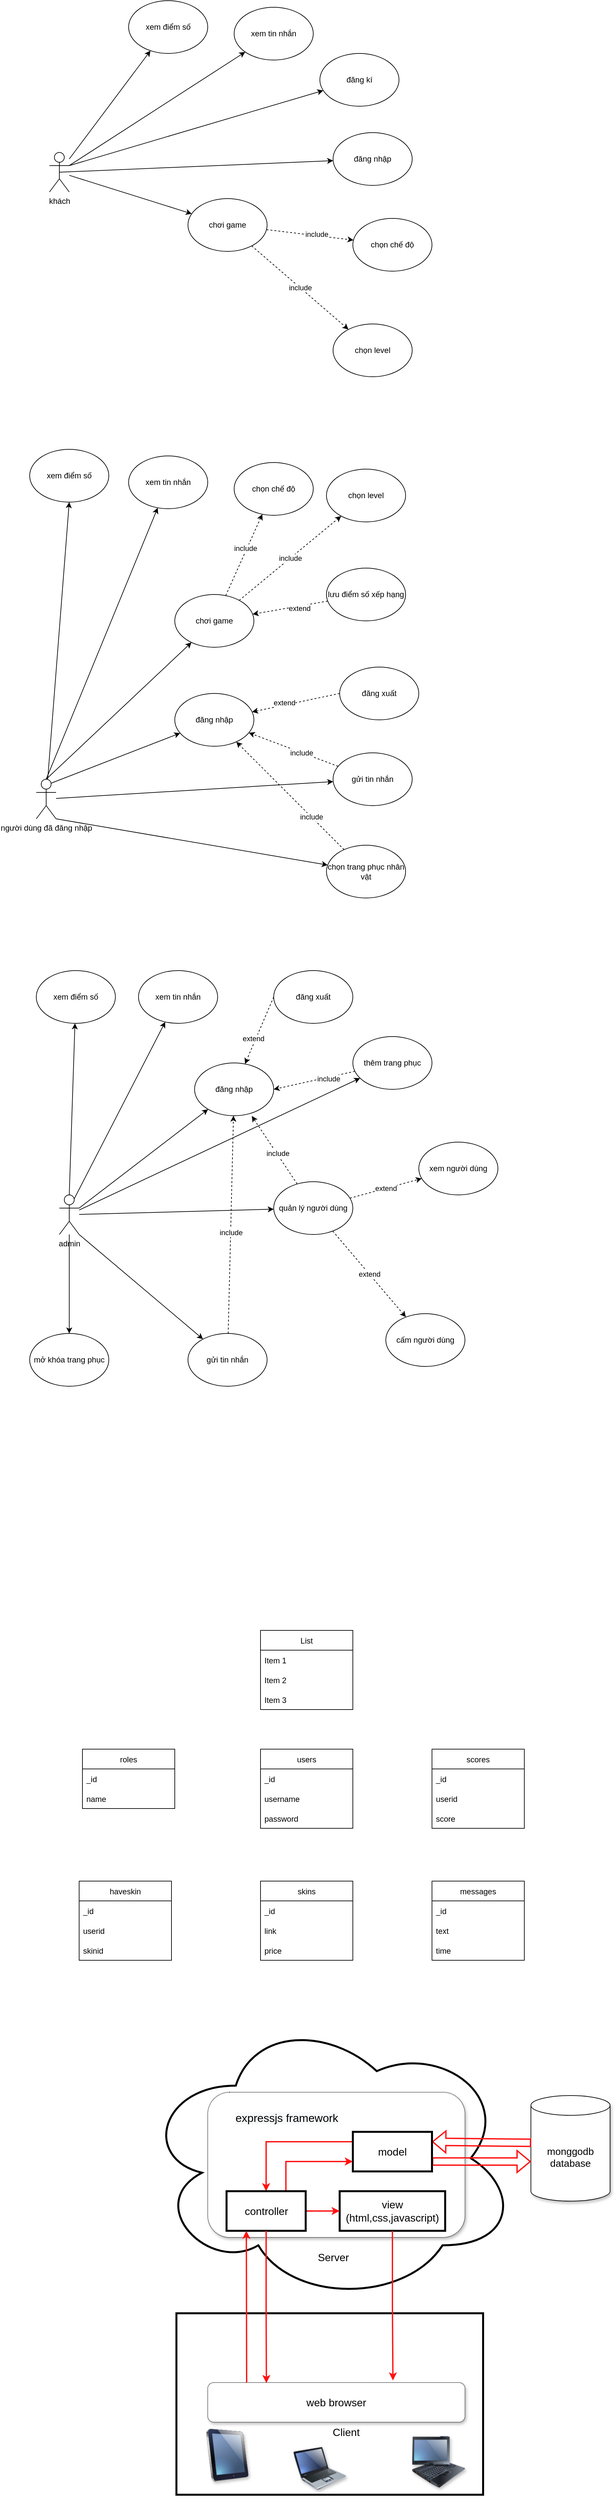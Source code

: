 <mxfile version="16.5.1" type="device"><diagram id="EzR4IWal3V1Phd0dr_aI" name="Page-1"><mxGraphModel dx="1038" dy="649" grid="1" gridSize="10" guides="1" tooltips="1" connect="1" arrows="1" fold="1" page="1" pageScale="1" pageWidth="850" pageHeight="1100" math="0" shadow="0"><root><mxCell id="0"/><mxCell id="1" parent="0"/><mxCell id="IULtdugP7PvpKlJfFNnH-9" style="rounded=0;orthogonalLoop=1;jettySize=auto;html=1;" parent="1" source="IULtdugP7PvpKlJfFNnH-1" target="IULtdugP7PvpKlJfFNnH-7" edge="1"><mxGeometry relative="1" as="geometry"/></mxCell><mxCell id="IULtdugP7PvpKlJfFNnH-32" style="edgeStyle=none;rounded=0;orthogonalLoop=1;jettySize=auto;html=1;exitX=1;exitY=0.333;exitDx=0;exitDy=0;exitPerimeter=0;endArrow=classic;endFill=1;" parent="1" source="IULtdugP7PvpKlJfFNnH-1" target="IULtdugP7PvpKlJfFNnH-31" edge="1"><mxGeometry relative="1" as="geometry"/></mxCell><mxCell id="IULtdugP7PvpKlJfFNnH-37" value="" style="edgeStyle=none;rounded=0;orthogonalLoop=1;jettySize=auto;html=1;endArrow=classic;endFill=1;" parent="1" source="IULtdugP7PvpKlJfFNnH-1" target="IULtdugP7PvpKlJfFNnH-5" edge="1"><mxGeometry relative="1" as="geometry"/></mxCell><mxCell id="IULtdugP7PvpKlJfFNnH-59" style="edgeStyle=none;rounded=0;orthogonalLoop=1;jettySize=auto;html=1;exitX=1;exitY=0.333;exitDx=0;exitDy=0;exitPerimeter=0;endArrow=classic;endFill=1;" parent="1" source="IULtdugP7PvpKlJfFNnH-1" target="IULtdugP7PvpKlJfFNnH-58" edge="1"><mxGeometry relative="1" as="geometry"/></mxCell><mxCell id="IULtdugP7PvpKlJfFNnH-1" value="khách" style="shape=umlActor;verticalLabelPosition=bottom;verticalAlign=top;html=1;outlineConnect=0;" parent="1" vertex="1"><mxGeometry x="290" y="300" width="30" height="60" as="geometry"/></mxCell><mxCell id="IULtdugP7PvpKlJfFNnH-30" style="edgeStyle=none;rounded=0;orthogonalLoop=1;jettySize=auto;html=1;endArrow=classic;endFill=1;" parent="1" source="IULtdugP7PvpKlJfFNnH-2" target="IULtdugP7PvpKlJfFNnH-29" edge="1"><mxGeometry relative="1" as="geometry"/></mxCell><mxCell id="IULtdugP7PvpKlJfFNnH-40" style="edgeStyle=none;rounded=0;orthogonalLoop=1;jettySize=auto;html=1;exitX=1;exitY=1;exitDx=0;exitDy=0;exitPerimeter=0;endArrow=classic;endFill=1;" parent="1" source="IULtdugP7PvpKlJfFNnH-2" target="IULtdugP7PvpKlJfFNnH-35" edge="1"><mxGeometry relative="1" as="geometry"/></mxCell><mxCell id="IULtdugP7PvpKlJfFNnH-44" style="edgeStyle=none;rounded=0;orthogonalLoop=1;jettySize=auto;html=1;exitX=0.75;exitY=0.1;exitDx=0;exitDy=0;exitPerimeter=0;endArrow=classic;endFill=1;" parent="1" source="IULtdugP7PvpKlJfFNnH-2" target="IULtdugP7PvpKlJfFNnH-41" edge="1"><mxGeometry relative="1" as="geometry"/></mxCell><mxCell id="IULtdugP7PvpKlJfFNnH-52" style="edgeStyle=none;rounded=0;orthogonalLoop=1;jettySize=auto;html=1;exitX=0.5;exitY=0;exitDx=0;exitDy=0;exitPerimeter=0;endArrow=classic;endFill=1;" parent="1" source="IULtdugP7PvpKlJfFNnH-2" target="IULtdugP7PvpKlJfFNnH-49" edge="1"><mxGeometry relative="1" as="geometry"/></mxCell><mxCell id="IULtdugP7PvpKlJfFNnH-72" style="edgeStyle=none;rounded=0;orthogonalLoop=1;jettySize=auto;html=1;exitX=0.5;exitY=0;exitDx=0;exitDy=0;exitPerimeter=0;endArrow=classic;endFill=1;" parent="1" source="IULtdugP7PvpKlJfFNnH-2" target="IULtdugP7PvpKlJfFNnH-70" edge="1"><mxGeometry relative="1" as="geometry"/></mxCell><mxCell id="IULtdugP7PvpKlJfFNnH-73" style="edgeStyle=none;rounded=0;orthogonalLoop=1;jettySize=auto;html=1;entryX=0.5;entryY=1;entryDx=0;entryDy=0;endArrow=classic;endFill=1;" parent="1" source="IULtdugP7PvpKlJfFNnH-2" target="IULtdugP7PvpKlJfFNnH-71" edge="1"><mxGeometry relative="1" as="geometry"/></mxCell><mxCell id="IULtdugP7PvpKlJfFNnH-2" value="người dùng đã đăng nhập" style="shape=umlActor;verticalLabelPosition=bottom;verticalAlign=top;html=1;outlineConnect=0;" parent="1" vertex="1"><mxGeometry x="270" y="1250" width="30" height="60" as="geometry"/></mxCell><mxCell id="IULtdugP7PvpKlJfFNnH-25" style="edgeStyle=none;rounded=0;orthogonalLoop=1;jettySize=auto;html=1;endArrow=classic;endFill=1;dashed=1;" parent="1" source="IULtdugP7PvpKlJfFNnH-5" target="IULtdugP7PvpKlJfFNnH-15" edge="1"><mxGeometry relative="1" as="geometry"/></mxCell><mxCell id="IULtdugP7PvpKlJfFNnH-26" value="include" style="edgeLabel;html=1;align=center;verticalAlign=middle;resizable=0;points=[];" parent="IULtdugP7PvpKlJfFNnH-25" vertex="1" connectable="0"><mxGeometry x="0.146" y="2" relative="1" as="geometry"><mxPoint as="offset"/></mxGeometry></mxCell><mxCell id="IULtdugP7PvpKlJfFNnH-28" value="include" style="edgeStyle=none;rounded=0;orthogonalLoop=1;jettySize=auto;html=1;dashed=1;endArrow=classic;endFill=1;" parent="1" source="IULtdugP7PvpKlJfFNnH-5" target="IULtdugP7PvpKlJfFNnH-27" edge="1"><mxGeometry relative="1" as="geometry"/></mxCell><mxCell id="IULtdugP7PvpKlJfFNnH-5" value="chơi game" style="ellipse;whiteSpace=wrap;html=1;" parent="1" vertex="1"><mxGeometry x="500" y="370" width="120" height="80" as="geometry"/></mxCell><mxCell id="IULtdugP7PvpKlJfFNnH-6" value="đăng nhập" style="ellipse;whiteSpace=wrap;html=1;" parent="1" vertex="1"><mxGeometry x="720" y="270" width="120" height="80" as="geometry"/></mxCell><mxCell id="IULtdugP7PvpKlJfFNnH-7" value="xem điểm số" style="ellipse;whiteSpace=wrap;html=1;" parent="1" vertex="1"><mxGeometry x="410" y="70" width="120" height="80" as="geometry"/></mxCell><mxCell id="IULtdugP7PvpKlJfFNnH-12" value="" style="endArrow=classic;html=1;rounded=0;exitX=0.5;exitY=0.5;exitDx=0;exitDy=0;exitPerimeter=0;" parent="1" source="IULtdugP7PvpKlJfFNnH-1" target="IULtdugP7PvpKlJfFNnH-6" edge="1"><mxGeometry width="50" height="50" relative="1" as="geometry"><mxPoint x="400" y="350" as="sourcePoint"/><mxPoint x="450" y="300" as="targetPoint"/></mxGeometry></mxCell><mxCell id="IULtdugP7PvpKlJfFNnH-15" value="chọn chế độ" style="ellipse;whiteSpace=wrap;html=1;" parent="1" vertex="1"><mxGeometry x="750" y="400" width="120" height="80" as="geometry"/></mxCell><mxCell id="IULtdugP7PvpKlJfFNnH-27" value="chọn level" style="ellipse;whiteSpace=wrap;html=1;" parent="1" vertex="1"><mxGeometry x="720" y="560" width="120" height="80" as="geometry"/></mxCell><mxCell id="IULtdugP7PvpKlJfFNnH-66" style="edgeStyle=none;rounded=0;orthogonalLoop=1;jettySize=auto;html=1;dashed=1;endArrow=classic;endFill=1;" parent="1" source="IULtdugP7PvpKlJfFNnH-29" target="IULtdugP7PvpKlJfFNnH-41" edge="1"><mxGeometry relative="1" as="geometry"/></mxCell><mxCell id="IULtdugP7PvpKlJfFNnH-69" value="include" style="edgeLabel;html=1;align=center;verticalAlign=middle;resizable=0;points=[];" parent="IULtdugP7PvpKlJfFNnH-66" vertex="1" connectable="0"><mxGeometry x="-0.168" relative="1" as="geometry"><mxPoint as="offset"/></mxGeometry></mxCell><mxCell id="IULtdugP7PvpKlJfFNnH-29" value="gửi tin nhắn" style="ellipse;whiteSpace=wrap;html=1;" parent="1" vertex="1"><mxGeometry x="720" y="1210" width="120" height="80" as="geometry"/></mxCell><mxCell id="IULtdugP7PvpKlJfFNnH-31" value="xem tin nhắn" style="ellipse;whiteSpace=wrap;html=1;" parent="1" vertex="1"><mxGeometry x="570" y="80" width="120" height="80" as="geometry"/></mxCell><mxCell id="IULtdugP7PvpKlJfFNnH-53" style="edgeStyle=none;rounded=0;orthogonalLoop=1;jettySize=auto;html=1;endArrow=classic;endFill=1;dashed=1;" parent="1" source="IULtdugP7PvpKlJfFNnH-33" target="IULtdugP7PvpKlJfFNnH-49" edge="1"><mxGeometry relative="1" as="geometry"/></mxCell><mxCell id="IULtdugP7PvpKlJfFNnH-54" value="extend" style="edgeLabel;html=1;align=center;verticalAlign=middle;resizable=0;points=[];" parent="IULtdugP7PvpKlJfFNnH-53" vertex="1" connectable="0"><mxGeometry x="-0.242" y="3" relative="1" as="geometry"><mxPoint as="offset"/></mxGeometry></mxCell><mxCell id="IULtdugP7PvpKlJfFNnH-33" value="lưu điểm số xếp hạng" style="ellipse;whiteSpace=wrap;html=1;" parent="1" vertex="1"><mxGeometry x="710" y="930" width="120" height="80" as="geometry"/></mxCell><mxCell id="IULtdugP7PvpKlJfFNnH-67" style="edgeStyle=none;rounded=0;orthogonalLoop=1;jettySize=auto;html=1;dashed=1;endArrow=classic;endFill=1;" parent="1" source="IULtdugP7PvpKlJfFNnH-35" target="IULtdugP7PvpKlJfFNnH-41" edge="1"><mxGeometry relative="1" as="geometry"/></mxCell><mxCell id="IULtdugP7PvpKlJfFNnH-68" value="include" style="edgeLabel;html=1;align=center;verticalAlign=middle;resizable=0;points=[];" parent="IULtdugP7PvpKlJfFNnH-67" vertex="1" connectable="0"><mxGeometry x="-0.384" y="-1" relative="1" as="geometry"><mxPoint y="1" as="offset"/></mxGeometry></mxCell><mxCell id="IULtdugP7PvpKlJfFNnH-35" value="chọn trang phục nhân vật" style="ellipse;whiteSpace=wrap;html=1;" parent="1" vertex="1"><mxGeometry x="710" y="1350" width="120" height="80" as="geometry"/></mxCell><mxCell id="IULtdugP7PvpKlJfFNnH-41" value="đăng nhập" style="ellipse;whiteSpace=wrap;html=1;" parent="1" vertex="1"><mxGeometry x="480" y="1120" width="120" height="80" as="geometry"/></mxCell><mxCell id="IULtdugP7PvpKlJfFNnH-46" style="edgeStyle=none;rounded=0;orthogonalLoop=1;jettySize=auto;html=1;endArrow=classic;endFill=1;dashed=1;" parent="1" source="IULtdugP7PvpKlJfFNnH-49" target="IULtdugP7PvpKlJfFNnH-50" edge="1"><mxGeometry relative="1" as="geometry"/></mxCell><mxCell id="IULtdugP7PvpKlJfFNnH-47" value="include" style="edgeLabel;html=1;align=center;verticalAlign=middle;resizable=0;points=[];" parent="IULtdugP7PvpKlJfFNnH-46" vertex="1" connectable="0"><mxGeometry x="0.146" y="2" relative="1" as="geometry"><mxPoint as="offset"/></mxGeometry></mxCell><mxCell id="IULtdugP7PvpKlJfFNnH-48" value="include" style="edgeStyle=none;rounded=0;orthogonalLoop=1;jettySize=auto;html=1;dashed=1;endArrow=classic;endFill=1;" parent="1" source="IULtdugP7PvpKlJfFNnH-49" target="IULtdugP7PvpKlJfFNnH-51" edge="1"><mxGeometry relative="1" as="geometry"><mxPoint x="614.235" y="820.003" as="targetPoint"/></mxGeometry></mxCell><mxCell id="IULtdugP7PvpKlJfFNnH-49" value="chơi game" style="ellipse;whiteSpace=wrap;html=1;" parent="1" vertex="1"><mxGeometry x="480" y="970" width="120" height="80" as="geometry"/></mxCell><mxCell id="IULtdugP7PvpKlJfFNnH-50" value="chọn chế độ" style="ellipse;whiteSpace=wrap;html=1;" parent="1" vertex="1"><mxGeometry x="570" y="770" width="120" height="80" as="geometry"/></mxCell><mxCell id="IULtdugP7PvpKlJfFNnH-51" value="chọn level" style="ellipse;whiteSpace=wrap;html=1;" parent="1" vertex="1"><mxGeometry x="710" y="780" width="120" height="80" as="geometry"/></mxCell><mxCell id="IULtdugP7PvpKlJfFNnH-83" style="edgeStyle=none;rounded=0;orthogonalLoop=1;jettySize=auto;html=1;entryX=0.723;entryY=1.005;entryDx=0;entryDy=0;entryPerimeter=0;dashed=1;endArrow=classic;endFill=1;" parent="1" source="IULtdugP7PvpKlJfFNnH-55" target="IULtdugP7PvpKlJfFNnH-74" edge="1"><mxGeometry relative="1" as="geometry"/></mxCell><mxCell id="IULtdugP7PvpKlJfFNnH-99" value="include" style="edgeLabel;html=1;align=center;verticalAlign=middle;resizable=0;points=[];" parent="IULtdugP7PvpKlJfFNnH-83" vertex="1" connectable="0"><mxGeometry x="-0.101" y="-1" relative="1" as="geometry"><mxPoint as="offset"/></mxGeometry></mxCell><mxCell id="IULtdugP7PvpKlJfFNnH-133" value="extend" style="edgeStyle=none;rounded=0;orthogonalLoop=1;jettySize=auto;html=1;endArrow=classic;endFill=1;dashed=1;" parent="1" source="IULtdugP7PvpKlJfFNnH-55" target="IULtdugP7PvpKlJfFNnH-132" edge="1"><mxGeometry relative="1" as="geometry"/></mxCell><mxCell id="IULtdugP7PvpKlJfFNnH-134" value="extend" style="edgeStyle=none;rounded=0;orthogonalLoop=1;jettySize=auto;html=1;endArrow=classic;endFill=1;dashed=1;" parent="1" source="IULtdugP7PvpKlJfFNnH-55" target="IULtdugP7PvpKlJfFNnH-131" edge="1"><mxGeometry relative="1" as="geometry"/></mxCell><mxCell id="IULtdugP7PvpKlJfFNnH-55" value="quản lý người dùng" style="ellipse;whiteSpace=wrap;html=1;" parent="1" vertex="1"><mxGeometry x="630" y="1860" width="120" height="80" as="geometry"/></mxCell><mxCell id="IULtdugP7PvpKlJfFNnH-78" style="edgeStyle=none;rounded=0;orthogonalLoop=1;jettySize=auto;html=1;exitX=1;exitY=0.333;exitDx=0;exitDy=0;exitPerimeter=0;endArrow=classic;endFill=1;" parent="1" source="IULtdugP7PvpKlJfFNnH-56" target="IULtdugP7PvpKlJfFNnH-74" edge="1"><mxGeometry relative="1" as="geometry"/></mxCell><mxCell id="IULtdugP7PvpKlJfFNnH-79" style="edgeStyle=none;rounded=0;orthogonalLoop=1;jettySize=auto;html=1;endArrow=classic;endFill=1;" parent="1" source="IULtdugP7PvpKlJfFNnH-56" target="IULtdugP7PvpKlJfFNnH-57" edge="1"><mxGeometry relative="1" as="geometry"/></mxCell><mxCell id="IULtdugP7PvpKlJfFNnH-80" style="edgeStyle=none;rounded=0;orthogonalLoop=1;jettySize=auto;html=1;endArrow=classic;endFill=1;" parent="1" source="IULtdugP7PvpKlJfFNnH-56" target="IULtdugP7PvpKlJfFNnH-55" edge="1"><mxGeometry relative="1" as="geometry"/></mxCell><mxCell id="IULtdugP7PvpKlJfFNnH-92" style="edgeStyle=none;rounded=0;orthogonalLoop=1;jettySize=auto;html=1;exitX=0.75;exitY=0.1;exitDx=0;exitDy=0;exitPerimeter=0;endArrow=classic;endFill=1;" parent="1" source="IULtdugP7PvpKlJfFNnH-56" target="IULtdugP7PvpKlJfFNnH-90" edge="1"><mxGeometry relative="1" as="geometry"/></mxCell><mxCell id="IULtdugP7PvpKlJfFNnH-93" style="edgeStyle=none;rounded=0;orthogonalLoop=1;jettySize=auto;html=1;exitX=0.5;exitY=0;exitDx=0;exitDy=0;exitPerimeter=0;endArrow=classic;endFill=1;" parent="1" source="IULtdugP7PvpKlJfFNnH-56" target="IULtdugP7PvpKlJfFNnH-91" edge="1"><mxGeometry relative="1" as="geometry"/></mxCell><mxCell id="IULtdugP7PvpKlJfFNnH-95" style="edgeStyle=none;rounded=0;orthogonalLoop=1;jettySize=auto;html=1;exitX=1;exitY=1;exitDx=0;exitDy=0;exitPerimeter=0;endArrow=classic;endFill=1;" parent="1" source="IULtdugP7PvpKlJfFNnH-56" target="IULtdugP7PvpKlJfFNnH-94" edge="1"><mxGeometry relative="1" as="geometry"/></mxCell><mxCell id="IULtdugP7PvpKlJfFNnH-102" style="edgeStyle=none;rounded=0;orthogonalLoop=1;jettySize=auto;html=1;endArrow=classic;endFill=1;" parent="1" source="IULtdugP7PvpKlJfFNnH-56" target="IULtdugP7PvpKlJfFNnH-101" edge="1"><mxGeometry relative="1" as="geometry"/></mxCell><mxCell id="IULtdugP7PvpKlJfFNnH-56" value="admin" style="shape=umlActor;verticalLabelPosition=bottom;verticalAlign=top;html=1;outlineConnect=0;" parent="1" vertex="1"><mxGeometry x="305" y="1880" width="30" height="60" as="geometry"/></mxCell><mxCell id="IULtdugP7PvpKlJfFNnH-81" style="edgeStyle=none;rounded=0;orthogonalLoop=1;jettySize=auto;html=1;entryX=1;entryY=0.5;entryDx=0;entryDy=0;endArrow=classic;endFill=1;dashed=1;" parent="1" source="IULtdugP7PvpKlJfFNnH-57" target="IULtdugP7PvpKlJfFNnH-74" edge="1"><mxGeometry relative="1" as="geometry"/></mxCell><mxCell id="IULtdugP7PvpKlJfFNnH-82" value="include" style="edgeLabel;html=1;align=center;verticalAlign=middle;resizable=0;points=[];" parent="IULtdugP7PvpKlJfFNnH-81" vertex="1" connectable="0"><mxGeometry x="-0.342" y="2" relative="1" as="geometry"><mxPoint as="offset"/></mxGeometry></mxCell><mxCell id="IULtdugP7PvpKlJfFNnH-57" value="thêm trang phục" style="ellipse;whiteSpace=wrap;html=1;" parent="1" vertex="1"><mxGeometry x="750" y="1640" width="120" height="80" as="geometry"/></mxCell><mxCell id="IULtdugP7PvpKlJfFNnH-58" value="đăng kí" style="ellipse;whiteSpace=wrap;html=1;" parent="1" vertex="1"><mxGeometry x="700" y="150" width="120" height="80" as="geometry"/></mxCell><mxCell id="IULtdugP7PvpKlJfFNnH-62" style="edgeStyle=none;rounded=0;orthogonalLoop=1;jettySize=auto;html=1;exitX=0;exitY=0.5;exitDx=0;exitDy=0;endArrow=classic;endFill=1;dashed=1;" parent="1" source="IULtdugP7PvpKlJfFNnH-60" target="IULtdugP7PvpKlJfFNnH-41" edge="1"><mxGeometry relative="1" as="geometry"/></mxCell><mxCell id="IULtdugP7PvpKlJfFNnH-63" value="extend" style="edgeLabel;html=1;align=center;verticalAlign=middle;resizable=0;points=[];" parent="IULtdugP7PvpKlJfFNnH-62" vertex="1" connectable="0"><mxGeometry x="0.263" y="-4" relative="1" as="geometry"><mxPoint as="offset"/></mxGeometry></mxCell><mxCell id="IULtdugP7PvpKlJfFNnH-60" value="đăng xuất" style="ellipse;whiteSpace=wrap;html=1;" parent="1" vertex="1"><mxGeometry x="730" y="1080" width="120" height="80" as="geometry"/></mxCell><mxCell id="IULtdugP7PvpKlJfFNnH-70" value="xem tin nhắn" style="ellipse;whiteSpace=wrap;html=1;" parent="1" vertex="1"><mxGeometry x="410" y="760" width="120" height="80" as="geometry"/></mxCell><mxCell id="IULtdugP7PvpKlJfFNnH-71" value="xem điểm số" style="ellipse;whiteSpace=wrap;html=1;" parent="1" vertex="1"><mxGeometry x="260" y="750" width="120" height="80" as="geometry"/></mxCell><mxCell id="IULtdugP7PvpKlJfFNnH-74" value="đăng nhập" style="ellipse;whiteSpace=wrap;html=1;" parent="1" vertex="1"><mxGeometry x="510" y="1680" width="120" height="80" as="geometry"/></mxCell><mxCell id="IULtdugP7PvpKlJfFNnH-75" style="edgeStyle=none;rounded=0;orthogonalLoop=1;jettySize=auto;html=1;exitX=0;exitY=0.5;exitDx=0;exitDy=0;endArrow=classic;endFill=1;dashed=1;" parent="1" source="IULtdugP7PvpKlJfFNnH-77" target="IULtdugP7PvpKlJfFNnH-74" edge="1"><mxGeometry relative="1" as="geometry"/></mxCell><mxCell id="IULtdugP7PvpKlJfFNnH-76" value="extend" style="edgeLabel;html=1;align=center;verticalAlign=middle;resizable=0;points=[];" parent="IULtdugP7PvpKlJfFNnH-75" vertex="1" connectable="0"><mxGeometry x="0.263" y="-4" relative="1" as="geometry"><mxPoint as="offset"/></mxGeometry></mxCell><mxCell id="IULtdugP7PvpKlJfFNnH-77" value="đăng xuất" style="ellipse;whiteSpace=wrap;html=1;" parent="1" vertex="1"><mxGeometry x="630" y="1540" width="120" height="80" as="geometry"/></mxCell><mxCell id="IULtdugP7PvpKlJfFNnH-90" value="xem tin nhắn" style="ellipse;whiteSpace=wrap;html=1;" parent="1" vertex="1"><mxGeometry x="425" y="1540" width="120" height="80" as="geometry"/></mxCell><mxCell id="IULtdugP7PvpKlJfFNnH-91" value="xem điểm số" style="ellipse;whiteSpace=wrap;html=1;" parent="1" vertex="1"><mxGeometry x="270" y="1540" width="120" height="80" as="geometry"/></mxCell><mxCell id="IULtdugP7PvpKlJfFNnH-96" style="edgeStyle=none;rounded=0;orthogonalLoop=1;jettySize=auto;html=1;endArrow=classic;endFill=1;dashed=1;" parent="1" source="IULtdugP7PvpKlJfFNnH-94" target="IULtdugP7PvpKlJfFNnH-74" edge="1"><mxGeometry relative="1" as="geometry"/></mxCell><mxCell id="IULtdugP7PvpKlJfFNnH-100" value="include" style="edgeLabel;html=1;align=center;verticalAlign=middle;resizable=0;points=[];" parent="IULtdugP7PvpKlJfFNnH-96" vertex="1" connectable="0"><mxGeometry x="-0.072" relative="1" as="geometry"><mxPoint as="offset"/></mxGeometry></mxCell><mxCell id="IULtdugP7PvpKlJfFNnH-94" value="gửi tin nhắn" style="ellipse;whiteSpace=wrap;html=1;" parent="1" vertex="1"><mxGeometry x="500" y="2090" width="120" height="80" as="geometry"/></mxCell><mxCell id="IULtdugP7PvpKlJfFNnH-101" value="mở khóa trang phục" style="ellipse;whiteSpace=wrap;html=1;" parent="1" vertex="1"><mxGeometry x="260" y="2090" width="120" height="80" as="geometry"/></mxCell><mxCell id="IULtdugP7PvpKlJfFNnH-103" value="users" style="swimlane;fontStyle=0;childLayout=stackLayout;horizontal=1;startSize=30;horizontalStack=0;resizeParent=1;resizeParentMax=0;resizeLast=0;collapsible=1;marginBottom=0;" parent="1" vertex="1"><mxGeometry x="610" y="2720" width="140" height="120" as="geometry"/></mxCell><mxCell id="IULtdugP7PvpKlJfFNnH-104" value="_id" style="text;strokeColor=none;fillColor=none;align=left;verticalAlign=middle;spacingLeft=4;spacingRight=4;overflow=hidden;points=[[0,0.5],[1,0.5]];portConstraint=eastwest;rotatable=0;" parent="IULtdugP7PvpKlJfFNnH-103" vertex="1"><mxGeometry y="30" width="140" height="30" as="geometry"/></mxCell><mxCell id="IULtdugP7PvpKlJfFNnH-105" value="username" style="text;strokeColor=none;fillColor=none;align=left;verticalAlign=middle;spacingLeft=4;spacingRight=4;overflow=hidden;points=[[0,0.5],[1,0.5]];portConstraint=eastwest;rotatable=0;" parent="IULtdugP7PvpKlJfFNnH-103" vertex="1"><mxGeometry y="60" width="140" height="30" as="geometry"/></mxCell><mxCell id="IULtdugP7PvpKlJfFNnH-106" value="password" style="text;strokeColor=none;fillColor=none;align=left;verticalAlign=middle;spacingLeft=4;spacingRight=4;overflow=hidden;points=[[0,0.5],[1,0.5]];portConstraint=eastwest;rotatable=0;" parent="IULtdugP7PvpKlJfFNnH-103" vertex="1"><mxGeometry y="90" width="140" height="30" as="geometry"/></mxCell><mxCell id="IULtdugP7PvpKlJfFNnH-107" value="scores" style="swimlane;fontStyle=0;childLayout=stackLayout;horizontal=1;startSize=30;horizontalStack=0;resizeParent=1;resizeParentMax=0;resizeLast=0;collapsible=1;marginBottom=0;" parent="1" vertex="1"><mxGeometry x="870" y="2720" width="140" height="120" as="geometry"/></mxCell><mxCell id="IULtdugP7PvpKlJfFNnH-108" value="_id" style="text;strokeColor=none;fillColor=none;align=left;verticalAlign=middle;spacingLeft=4;spacingRight=4;overflow=hidden;points=[[0,0.5],[1,0.5]];portConstraint=eastwest;rotatable=0;" parent="IULtdugP7PvpKlJfFNnH-107" vertex="1"><mxGeometry y="30" width="140" height="30" as="geometry"/></mxCell><mxCell id="IULtdugP7PvpKlJfFNnH-109" value="userid" style="text;strokeColor=none;fillColor=none;align=left;verticalAlign=middle;spacingLeft=4;spacingRight=4;overflow=hidden;points=[[0,0.5],[1,0.5]];portConstraint=eastwest;rotatable=0;" parent="IULtdugP7PvpKlJfFNnH-107" vertex="1"><mxGeometry y="60" width="140" height="30" as="geometry"/></mxCell><mxCell id="IULtdugP7PvpKlJfFNnH-110" value="score" style="text;strokeColor=none;fillColor=none;align=left;verticalAlign=middle;spacingLeft=4;spacingRight=4;overflow=hidden;points=[[0,0.5],[1,0.5]];portConstraint=eastwest;rotatable=0;" parent="IULtdugP7PvpKlJfFNnH-107" vertex="1"><mxGeometry y="90" width="140" height="30" as="geometry"/></mxCell><mxCell id="IULtdugP7PvpKlJfFNnH-111" value="messages" style="swimlane;fontStyle=0;childLayout=stackLayout;horizontal=1;startSize=30;horizontalStack=0;resizeParent=1;resizeParentMax=0;resizeLast=0;collapsible=1;marginBottom=0;" parent="1" vertex="1"><mxGeometry x="870" y="2920" width="140" height="120" as="geometry"/></mxCell><mxCell id="IULtdugP7PvpKlJfFNnH-112" value="_id" style="text;strokeColor=none;fillColor=none;align=left;verticalAlign=middle;spacingLeft=4;spacingRight=4;overflow=hidden;points=[[0,0.5],[1,0.5]];portConstraint=eastwest;rotatable=0;" parent="IULtdugP7PvpKlJfFNnH-111" vertex="1"><mxGeometry y="30" width="140" height="30" as="geometry"/></mxCell><mxCell id="IULtdugP7PvpKlJfFNnH-113" value="text" style="text;strokeColor=none;fillColor=none;align=left;verticalAlign=middle;spacingLeft=4;spacingRight=4;overflow=hidden;points=[[0,0.5],[1,0.5]];portConstraint=eastwest;rotatable=0;" parent="IULtdugP7PvpKlJfFNnH-111" vertex="1"><mxGeometry y="60" width="140" height="30" as="geometry"/></mxCell><mxCell id="IULtdugP7PvpKlJfFNnH-114" value="time" style="text;strokeColor=none;fillColor=none;align=left;verticalAlign=middle;spacingLeft=4;spacingRight=4;overflow=hidden;points=[[0,0.5],[1,0.5]];portConstraint=eastwest;rotatable=0;" parent="IULtdugP7PvpKlJfFNnH-111" vertex="1"><mxGeometry y="90" width="140" height="30" as="geometry"/></mxCell><mxCell id="IULtdugP7PvpKlJfFNnH-115" value="skins" style="swimlane;fontStyle=0;childLayout=stackLayout;horizontal=1;startSize=30;horizontalStack=0;resizeParent=1;resizeParentMax=0;resizeLast=0;collapsible=1;marginBottom=0;" parent="1" vertex="1"><mxGeometry x="610" y="2920" width="140" height="120" as="geometry"/></mxCell><mxCell id="IULtdugP7PvpKlJfFNnH-116" value="_id" style="text;strokeColor=none;fillColor=none;align=left;verticalAlign=middle;spacingLeft=4;spacingRight=4;overflow=hidden;points=[[0,0.5],[1,0.5]];portConstraint=eastwest;rotatable=0;" parent="IULtdugP7PvpKlJfFNnH-115" vertex="1"><mxGeometry y="30" width="140" height="30" as="geometry"/></mxCell><mxCell id="IULtdugP7PvpKlJfFNnH-117" value="link" style="text;strokeColor=none;fillColor=none;align=left;verticalAlign=middle;spacingLeft=4;spacingRight=4;overflow=hidden;points=[[0,0.5],[1,0.5]];portConstraint=eastwest;rotatable=0;" parent="IULtdugP7PvpKlJfFNnH-115" vertex="1"><mxGeometry y="60" width="140" height="30" as="geometry"/></mxCell><mxCell id="IULtdugP7PvpKlJfFNnH-118" value="price" style="text;strokeColor=none;fillColor=none;align=left;verticalAlign=middle;spacingLeft=4;spacingRight=4;overflow=hidden;points=[[0,0.5],[1,0.5]];portConstraint=eastwest;rotatable=0;" parent="IULtdugP7PvpKlJfFNnH-115" vertex="1"><mxGeometry y="90" width="140" height="30" as="geometry"/></mxCell><mxCell id="IULtdugP7PvpKlJfFNnH-119" value="roles" style="swimlane;fontStyle=0;childLayout=stackLayout;horizontal=1;startSize=30;horizontalStack=0;resizeParent=1;resizeParentMax=0;resizeLast=0;collapsible=1;marginBottom=0;" parent="1" vertex="1"><mxGeometry x="340" y="2720" width="140" height="90" as="geometry"/></mxCell><mxCell id="IULtdugP7PvpKlJfFNnH-120" value="_id" style="text;strokeColor=none;fillColor=none;align=left;verticalAlign=middle;spacingLeft=4;spacingRight=4;overflow=hidden;points=[[0,0.5],[1,0.5]];portConstraint=eastwest;rotatable=0;" parent="IULtdugP7PvpKlJfFNnH-119" vertex="1"><mxGeometry y="30" width="140" height="30" as="geometry"/></mxCell><mxCell id="IULtdugP7PvpKlJfFNnH-121" value="name" style="text;strokeColor=none;fillColor=none;align=left;verticalAlign=middle;spacingLeft=4;spacingRight=4;overflow=hidden;points=[[0,0.5],[1,0.5]];portConstraint=eastwest;rotatable=0;" parent="IULtdugP7PvpKlJfFNnH-119" vertex="1"><mxGeometry y="60" width="140" height="30" as="geometry"/></mxCell><mxCell id="IULtdugP7PvpKlJfFNnH-123" value="haveskin" style="swimlane;fontStyle=0;childLayout=stackLayout;horizontal=1;startSize=30;horizontalStack=0;resizeParent=1;resizeParentMax=0;resizeLast=0;collapsible=1;marginBottom=0;" parent="1" vertex="1"><mxGeometry x="335" y="2920" width="140" height="120" as="geometry"/></mxCell><mxCell id="IULtdugP7PvpKlJfFNnH-124" value="_id" style="text;strokeColor=none;fillColor=none;align=left;verticalAlign=middle;spacingLeft=4;spacingRight=4;overflow=hidden;points=[[0,0.5],[1,0.5]];portConstraint=eastwest;rotatable=0;" parent="IULtdugP7PvpKlJfFNnH-123" vertex="1"><mxGeometry y="30" width="140" height="30" as="geometry"/></mxCell><mxCell id="IULtdugP7PvpKlJfFNnH-125" value="userid" style="text;strokeColor=none;fillColor=none;align=left;verticalAlign=middle;spacingLeft=4;spacingRight=4;overflow=hidden;points=[[0,0.5],[1,0.5]];portConstraint=eastwest;rotatable=0;" parent="IULtdugP7PvpKlJfFNnH-123" vertex="1"><mxGeometry y="60" width="140" height="30" as="geometry"/></mxCell><mxCell id="IULtdugP7PvpKlJfFNnH-126" value="skinid" style="text;strokeColor=none;fillColor=none;align=left;verticalAlign=middle;spacingLeft=4;spacingRight=4;overflow=hidden;points=[[0,0.5],[1,0.5]];portConstraint=eastwest;rotatable=0;" parent="IULtdugP7PvpKlJfFNnH-123" vertex="1"><mxGeometry y="90" width="140" height="30" as="geometry"/></mxCell><mxCell id="IULtdugP7PvpKlJfFNnH-127" value="List" style="swimlane;fontStyle=0;childLayout=stackLayout;horizontal=1;startSize=30;horizontalStack=0;resizeParent=1;resizeParentMax=0;resizeLast=0;collapsible=1;marginBottom=0;" parent="1" vertex="1"><mxGeometry x="610" y="2540" width="140" height="120" as="geometry"/></mxCell><mxCell id="IULtdugP7PvpKlJfFNnH-128" value="Item 1" style="text;strokeColor=none;fillColor=none;align=left;verticalAlign=middle;spacingLeft=4;spacingRight=4;overflow=hidden;points=[[0,0.5],[1,0.5]];portConstraint=eastwest;rotatable=0;" parent="IULtdugP7PvpKlJfFNnH-127" vertex="1"><mxGeometry y="30" width="140" height="30" as="geometry"/></mxCell><mxCell id="IULtdugP7PvpKlJfFNnH-129" value="Item 2" style="text;strokeColor=none;fillColor=none;align=left;verticalAlign=middle;spacingLeft=4;spacingRight=4;overflow=hidden;points=[[0,0.5],[1,0.5]];portConstraint=eastwest;rotatable=0;" parent="IULtdugP7PvpKlJfFNnH-127" vertex="1"><mxGeometry y="60" width="140" height="30" as="geometry"/></mxCell><mxCell id="IULtdugP7PvpKlJfFNnH-130" value="Item 3" style="text;strokeColor=none;fillColor=none;align=left;verticalAlign=middle;spacingLeft=4;spacingRight=4;overflow=hidden;points=[[0,0.5],[1,0.5]];portConstraint=eastwest;rotatable=0;" parent="IULtdugP7PvpKlJfFNnH-127" vertex="1"><mxGeometry y="90" width="140" height="30" as="geometry"/></mxCell><mxCell id="IULtdugP7PvpKlJfFNnH-131" value="cấm người dùng" style="ellipse;whiteSpace=wrap;html=1;" parent="1" vertex="1"><mxGeometry x="800" y="2060" width="120" height="80" as="geometry"/></mxCell><mxCell id="IULtdugP7PvpKlJfFNnH-132" value="xem người dùng" style="ellipse;whiteSpace=wrap;html=1;" parent="1" vertex="1"><mxGeometry x="850" y="1800" width="120" height="80" as="geometry"/></mxCell><mxCell id="9o07TEDp9U3iVu30A1m--4" value="&lt;font style=&quot;font-size: 15px&quot;&gt;monggodb&lt;br&gt;database&lt;/font&gt;" style="shape=cylinder3;whiteSpace=wrap;html=1;boundedLbl=1;backgroundOutline=1;size=15;shadow=1;sketch=0;" vertex="1" parent="1"><mxGeometry x="1020" y="3245" width="120" height="160" as="geometry"/></mxCell><mxCell id="9o07TEDp9U3iVu30A1m--9" value="" style="ellipse;shape=cloud;whiteSpace=wrap;html=1;fontSize=16;strokeWidth=3;" vertex="1" parent="1"><mxGeometry x="430" y="3120" width="570" height="440" as="geometry"/></mxCell><mxCell id="9o07TEDp9U3iVu30A1m--5" value="" style="rounded=1;whiteSpace=wrap;html=1;dashed=1;shadow=1;sketch=0;glass=0;dashPattern=1 1;" vertex="1" parent="1"><mxGeometry x="530" y="3240" width="390" height="220" as="geometry"/></mxCell><mxCell id="9o07TEDp9U3iVu30A1m--8" value="&lt;p style=&quot;line-height: 1.2&quot;&gt;&lt;font style=&quot;font-size: 16px&quot;&gt;Server&lt;/font&gt;&lt;/p&gt;" style="text;html=1;strokeColor=none;fillColor=none;align=center;verticalAlign=middle;whiteSpace=wrap;rounded=0;strokeWidth=3;perimeterSpacing=2;" vertex="1" parent="1"><mxGeometry x="677.5" y="3470" width="85" height="40" as="geometry"/></mxCell><mxCell id="9o07TEDp9U3iVu30A1m--12" value="" style="shape=flexArrow;endArrow=classic;html=1;rounded=0;fontSize=16;entryX=0;entryY=0.625;entryDx=0;entryDy=0;entryPerimeter=0;exitX=1;exitY=0.75;exitDx=0;exitDy=0;strokeWidth=2;strokeColor=#FF1212;" edge="1" parent="1" source="9o07TEDp9U3iVu30A1m--14" target="9o07TEDp9U3iVu30A1m--4"><mxGeometry width="50" height="50" relative="1" as="geometry"><mxPoint x="730" y="3440" as="sourcePoint"/><mxPoint x="780" y="3390" as="targetPoint"/></mxGeometry></mxCell><mxCell id="9o07TEDp9U3iVu30A1m--13" value="" style="shape=flexArrow;endArrow=classic;html=1;rounded=0;fontSize=16;entryX=1;entryY=0.25;entryDx=0;entryDy=0;exitX=0.003;exitY=0.448;exitDx=0;exitDy=0;exitPerimeter=0;strokeColor=#FF1212;strokeWidth=2;" edge="1" parent="1" source="9o07TEDp9U3iVu30A1m--4" target="9o07TEDp9U3iVu30A1m--14"><mxGeometry width="50" height="50" relative="1" as="geometry"><mxPoint x="730" y="3440" as="sourcePoint"/><mxPoint x="780" y="3390" as="targetPoint"/></mxGeometry></mxCell><mxCell id="9o07TEDp9U3iVu30A1m--33" style="edgeStyle=orthogonalEdgeStyle;rounded=0;orthogonalLoop=1;jettySize=auto;html=1;exitX=0;exitY=0.25;exitDx=0;exitDy=0;entryX=0.5;entryY=0;entryDx=0;entryDy=0;fontSize=15;strokeColor=#FF1212;strokeWidth=2;" edge="1" parent="1" source="9o07TEDp9U3iVu30A1m--14" target="9o07TEDp9U3iVu30A1m--17"><mxGeometry relative="1" as="geometry"/></mxCell><mxCell id="9o07TEDp9U3iVu30A1m--14" value="model" style="rounded=0;whiteSpace=wrap;html=1;fontSize=16;strokeWidth=3;" vertex="1" parent="1"><mxGeometry x="750" y="3300" width="120" height="60" as="geometry"/></mxCell><mxCell id="9o07TEDp9U3iVu30A1m--15" value="view (html,css,javascript)" style="rounded=0;whiteSpace=wrap;html=1;fontSize=16;strokeWidth=3;" vertex="1" parent="1"><mxGeometry x="730" y="3390" width="160" height="60" as="geometry"/></mxCell><mxCell id="9o07TEDp9U3iVu30A1m--16" value="&lt;font style=&quot;font-size: 17px&quot;&gt;&lt;span style=&quot;color: rgb(0 , 0 , 0) ; font-family: &amp;#34;helvetica&amp;#34; ; font-style: normal ; font-weight: 400 ; letter-spacing: normal ; text-align: center ; text-indent: 0px ; text-transform: none ; word-spacing: 0px ; background-color: rgb(248 , 249 , 250) ; display: inline ; float: none&quot;&gt;expressjs framework&lt;/span&gt;&lt;br&gt;&lt;/font&gt;" style="text;html=1;strokeColor=none;fillColor=none;align=center;verticalAlign=middle;whiteSpace=wrap;rounded=0;fontSize=16;strokeWidth=2;perimeterSpacing=0;" vertex="1" parent="1"><mxGeometry x="570" y="3250" width="160" height="60" as="geometry"/></mxCell><mxCell id="9o07TEDp9U3iVu30A1m--22" value="" style="edgeStyle=orthogonalEdgeStyle;rounded=0;orthogonalLoop=1;jettySize=auto;html=1;fontSize=15;strokeColor=#FF1212;strokeWidth=2;" edge="1" parent="1" source="9o07TEDp9U3iVu30A1m--17" target="9o07TEDp9U3iVu30A1m--15"><mxGeometry relative="1" as="geometry"/></mxCell><mxCell id="9o07TEDp9U3iVu30A1m--32" style="edgeStyle=orthogonalEdgeStyle;rounded=0;orthogonalLoop=1;jettySize=auto;html=1;exitX=0.75;exitY=0;exitDx=0;exitDy=0;entryX=0;entryY=0.75;entryDx=0;entryDy=0;fontSize=15;strokeColor=#FF1212;strokeWidth=2;" edge="1" parent="1" source="9o07TEDp9U3iVu30A1m--17" target="9o07TEDp9U3iVu30A1m--14"><mxGeometry relative="1" as="geometry"/></mxCell><mxCell id="9o07TEDp9U3iVu30A1m--17" value="controller" style="rounded=0;whiteSpace=wrap;html=1;fontSize=16;strokeWidth=3;" vertex="1" parent="1"><mxGeometry x="558.5" y="3390" width="120" height="60" as="geometry"/></mxCell><mxCell id="9o07TEDp9U3iVu30A1m--18" value="" style="rounded=0;whiteSpace=wrap;html=1;fontSize=16;strokeWidth=3;" vertex="1" parent="1"><mxGeometry x="482.5" y="3575" width="465" height="275" as="geometry"/></mxCell><mxCell id="9o07TEDp9U3iVu30A1m--19" value="Client" style="text;html=1;strokeColor=none;fillColor=none;align=center;verticalAlign=middle;whiteSpace=wrap;rounded=0;fontSize=16;" vertex="1" parent="1"><mxGeometry x="710" y="3740" width="60" height="30" as="geometry"/></mxCell><mxCell id="9o07TEDp9U3iVu30A1m--20" value="web browser" style="rounded=1;whiteSpace=wrap;html=1;fontSize=16;strokeWidth=1;shadow=1;dashed=1;dashPattern=1 1;" vertex="1" parent="1"><mxGeometry x="530" y="3680" width="390" height="60" as="geometry"/></mxCell><mxCell id="9o07TEDp9U3iVu30A1m--25" value="" style="endArrow=classic;html=1;rounded=0;fontSize=15;strokeColor=#FF1212;strokeWidth=2;entryX=0.25;entryY=1;entryDx=0;entryDy=0;" edge="1" parent="1" target="9o07TEDp9U3iVu30A1m--17"><mxGeometry width="50" height="50" relative="1" as="geometry"><mxPoint x="589" y="3680" as="sourcePoint"/><mxPoint x="780" y="3490" as="targetPoint"/></mxGeometry></mxCell><mxCell id="9o07TEDp9U3iVu30A1m--23" style="edgeStyle=orthogonalEdgeStyle;rounded=0;orthogonalLoop=1;jettySize=auto;html=1;fontSize=15;strokeColor=#FF1212;strokeWidth=2;entryX=0.72;entryY=-0.053;entryDx=0;entryDy=0;entryPerimeter=0;" edge="1" parent="1" source="9o07TEDp9U3iVu30A1m--15" target="9o07TEDp9U3iVu30A1m--20"><mxGeometry relative="1" as="geometry"><mxPoint x="810" y="3580" as="targetPoint"/></mxGeometry></mxCell><mxCell id="9o07TEDp9U3iVu30A1m--24" style="edgeStyle=orthogonalEdgeStyle;rounded=0;orthogonalLoop=1;jettySize=auto;html=1;entryX=0.228;entryY=0.013;entryDx=0;entryDy=0;fontSize=15;strokeColor=#FF1212;strokeWidth=2;entryPerimeter=0;" edge="1" parent="1" source="9o07TEDp9U3iVu30A1m--17" target="9o07TEDp9U3iVu30A1m--20"><mxGeometry relative="1" as="geometry"/></mxCell><mxCell id="9o07TEDp9U3iVu30A1m--28" value="" style="image;html=1;image=img/lib/clip_art/computers/iPad_128x128.png;rounded=1;shadow=1;glass=0;dashed=1;dashPattern=1 1;sketch=0;fontSize=15;strokeWidth=1;" vertex="1" parent="1"><mxGeometry x="520" y="3750" width="80" height="80" as="geometry"/></mxCell><mxCell id="9o07TEDp9U3iVu30A1m--29" value="" style="image;html=1;image=img/lib/clip_art/computers/IBM_Tablet_128x128.png;rounded=1;shadow=1;glass=0;dashed=1;dashPattern=1 1;sketch=0;fontSize=15;strokeWidth=1;" vertex="1" parent="1"><mxGeometry x="840" y="3760" width="80" height="80" as="geometry"/></mxCell><mxCell id="9o07TEDp9U3iVu30A1m--30" value="" style="image;html=1;image=img/lib/clip_art/computers/Laptop_128x128.png;rounded=1;shadow=1;glass=0;dashed=1;dashPattern=1 1;sketch=0;fontSize=15;strokeWidth=1;" vertex="1" parent="1"><mxGeometry x="660" y="3770" width="80" height="80" as="geometry"/></mxCell></root></mxGraphModel></diagram></mxfile>